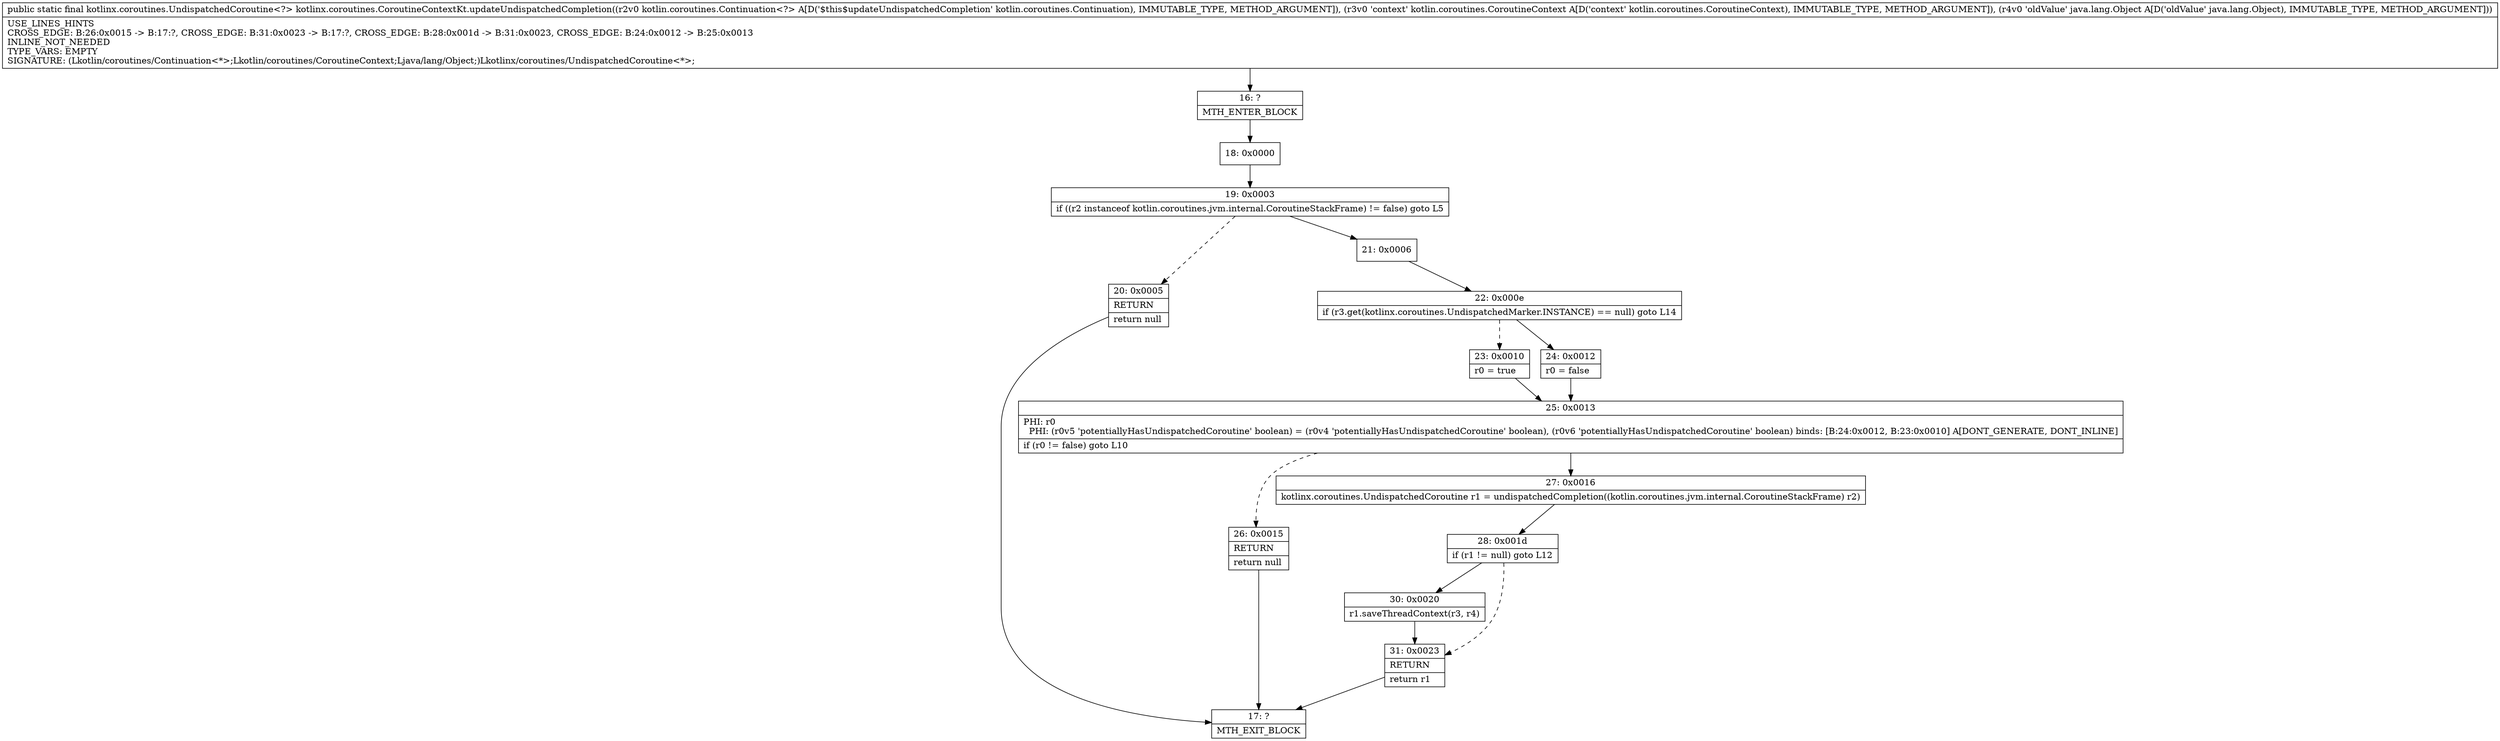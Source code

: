 digraph "CFG forkotlinx.coroutines.CoroutineContextKt.updateUndispatchedCompletion(Lkotlin\/coroutines\/Continuation;Lkotlin\/coroutines\/CoroutineContext;Ljava\/lang\/Object;)Lkotlinx\/coroutines\/UndispatchedCoroutine;" {
Node_16 [shape=record,label="{16\:\ ?|MTH_ENTER_BLOCK\l}"];
Node_18 [shape=record,label="{18\:\ 0x0000}"];
Node_19 [shape=record,label="{19\:\ 0x0003|if ((r2 instanceof kotlin.coroutines.jvm.internal.CoroutineStackFrame) != false) goto L5\l}"];
Node_20 [shape=record,label="{20\:\ 0x0005|RETURN\l|return null\l}"];
Node_17 [shape=record,label="{17\:\ ?|MTH_EXIT_BLOCK\l}"];
Node_21 [shape=record,label="{21\:\ 0x0006}"];
Node_22 [shape=record,label="{22\:\ 0x000e|if (r3.get(kotlinx.coroutines.UndispatchedMarker.INSTANCE) == null) goto L14\l}"];
Node_23 [shape=record,label="{23\:\ 0x0010|r0 = true\l}"];
Node_25 [shape=record,label="{25\:\ 0x0013|PHI: r0 \l  PHI: (r0v5 'potentiallyHasUndispatchedCoroutine' boolean) = (r0v4 'potentiallyHasUndispatchedCoroutine' boolean), (r0v6 'potentiallyHasUndispatchedCoroutine' boolean) binds: [B:24:0x0012, B:23:0x0010] A[DONT_GENERATE, DONT_INLINE]\l|if (r0 != false) goto L10\l}"];
Node_26 [shape=record,label="{26\:\ 0x0015|RETURN\l|return null\l}"];
Node_27 [shape=record,label="{27\:\ 0x0016|kotlinx.coroutines.UndispatchedCoroutine r1 = undispatchedCompletion((kotlin.coroutines.jvm.internal.CoroutineStackFrame) r2)\l}"];
Node_28 [shape=record,label="{28\:\ 0x001d|if (r1 != null) goto L12\l}"];
Node_30 [shape=record,label="{30\:\ 0x0020|r1.saveThreadContext(r3, r4)\l}"];
Node_31 [shape=record,label="{31\:\ 0x0023|RETURN\l|return r1\l}"];
Node_24 [shape=record,label="{24\:\ 0x0012|r0 = false\l}"];
MethodNode[shape=record,label="{public static final kotlinx.coroutines.UndispatchedCoroutine\<?\> kotlinx.coroutines.CoroutineContextKt.updateUndispatchedCompletion((r2v0 kotlin.coroutines.Continuation\<?\> A[D('$this$updateUndispatchedCompletion' kotlin.coroutines.Continuation), IMMUTABLE_TYPE, METHOD_ARGUMENT]), (r3v0 'context' kotlin.coroutines.CoroutineContext A[D('context' kotlin.coroutines.CoroutineContext), IMMUTABLE_TYPE, METHOD_ARGUMENT]), (r4v0 'oldValue' java.lang.Object A[D('oldValue' java.lang.Object), IMMUTABLE_TYPE, METHOD_ARGUMENT]))  | USE_LINES_HINTS\lCROSS_EDGE: B:26:0x0015 \-\> B:17:?, CROSS_EDGE: B:31:0x0023 \-\> B:17:?, CROSS_EDGE: B:28:0x001d \-\> B:31:0x0023, CROSS_EDGE: B:24:0x0012 \-\> B:25:0x0013\lINLINE_NOT_NEEDED\lTYPE_VARS: EMPTY\lSIGNATURE: (Lkotlin\/coroutines\/Continuation\<*\>;Lkotlin\/coroutines\/CoroutineContext;Ljava\/lang\/Object;)Lkotlinx\/coroutines\/UndispatchedCoroutine\<*\>;\l}"];
MethodNode -> Node_16;Node_16 -> Node_18;
Node_18 -> Node_19;
Node_19 -> Node_20[style=dashed];
Node_19 -> Node_21;
Node_20 -> Node_17;
Node_21 -> Node_22;
Node_22 -> Node_23[style=dashed];
Node_22 -> Node_24;
Node_23 -> Node_25;
Node_25 -> Node_26[style=dashed];
Node_25 -> Node_27;
Node_26 -> Node_17;
Node_27 -> Node_28;
Node_28 -> Node_30;
Node_28 -> Node_31[style=dashed];
Node_30 -> Node_31;
Node_31 -> Node_17;
Node_24 -> Node_25;
}

